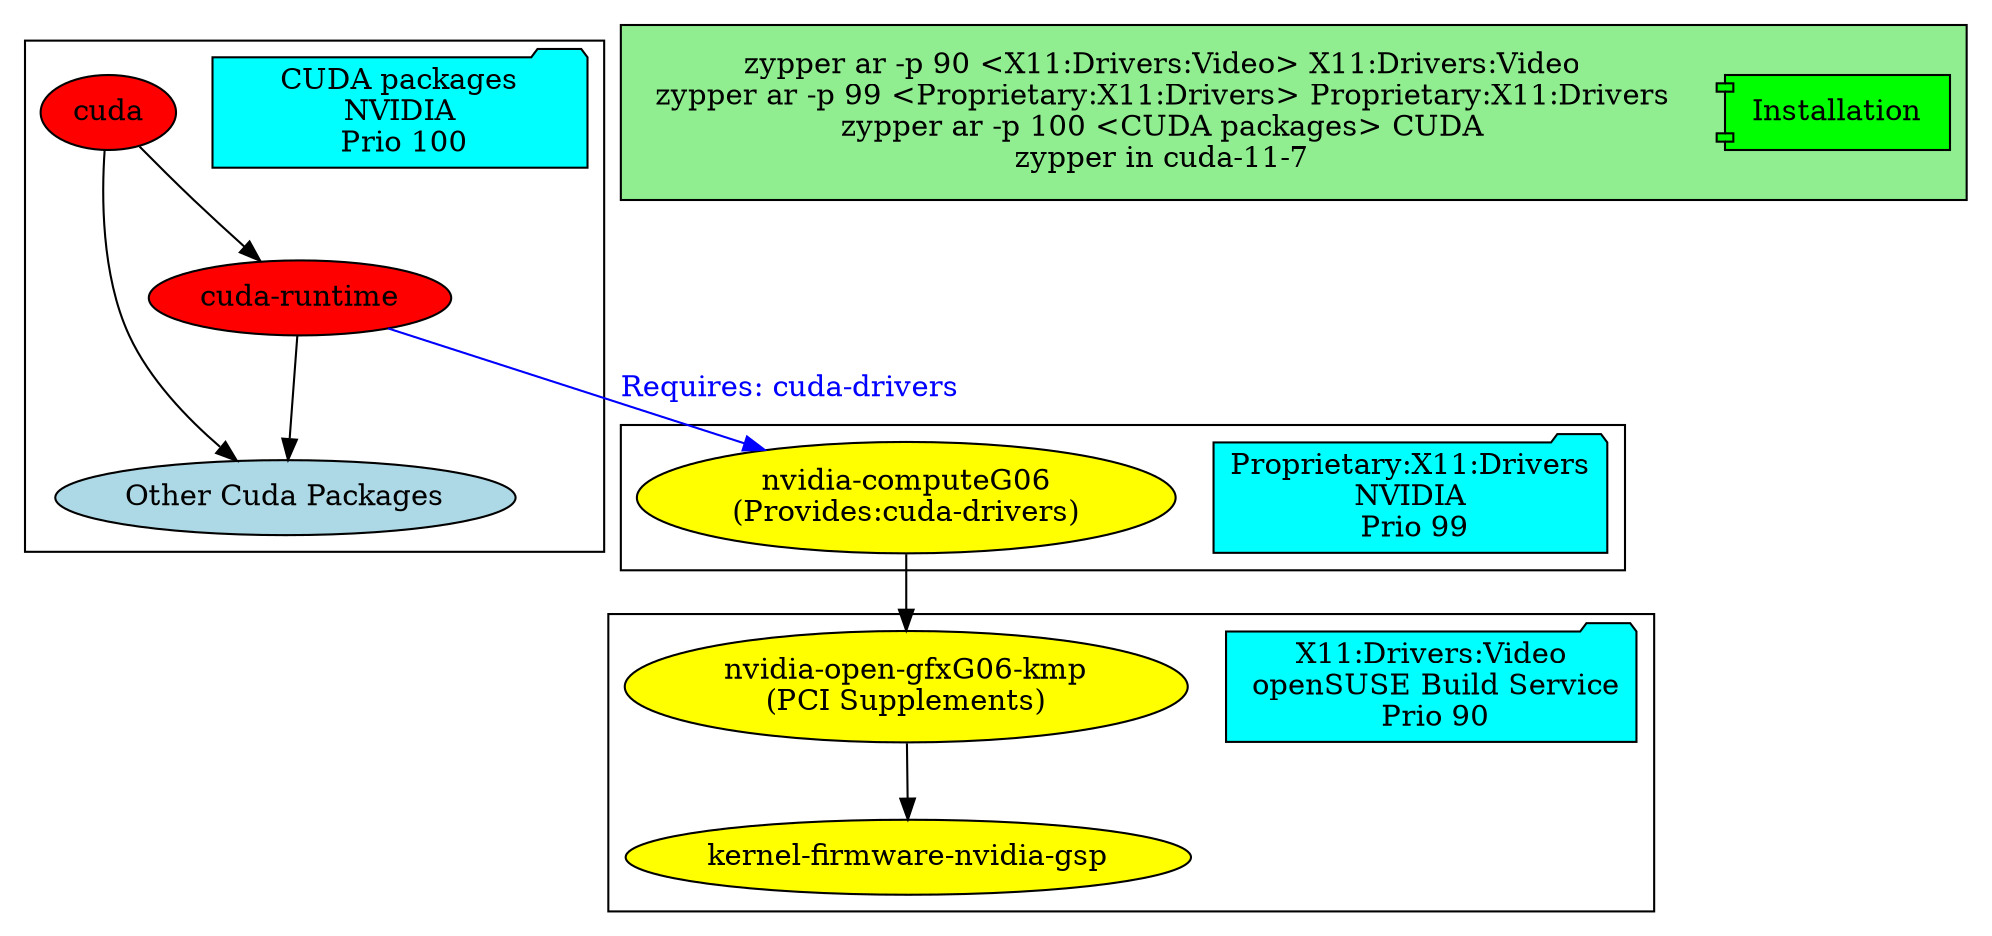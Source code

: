 digraph {
	subgraph cluster_0 {
		repo_nvidia_cuda[fillcolor=aqua,style=filled,width=2.5,shape=folder,label="CUDA packages\nNVIDIA\n Prio 100"]
		cuda [fillcolor=red,style=filled] 
		cuda_runtime [fillcolor=red,style=filled,label="cuda-runtime"]
		cuda_other_packages[fillcolor=lightblue,style=filled,label="Other Cuda Packages"]
	}
	subgraph cluster_1 {
		repo_nvidia_gfx[fillcolor=aqua,style=filled,width=2.5,shape=folder,label="Proprietary:X11:Drivers\nNVIDIA\n Prio 99"]
		nvidia_computeG06[fillcolor=yellow,style=filled,label="nvidia-computeG06\n(Provides:cuda-drivers)"]
	}
	subgraph cluster_2 {
		repo_obs[fillcolor=aqua,style=filled,width=2.5,shape=folder,label="X11:Drivers:Video\n openSUSE Build Service\n Prio 90"]
		nvidia_open_gfxG06_kmp[fillcolor=yellow,style=filled,label="nvidia-open-gfxG06-kmp\n(PCI Supplements)"]
		kernel_firmware_nvidia_gsp[fillcolor=yellow,style=filled,label="kernel-firmware-nvidia-gsp"]
	}
	subgraph cluster_3 {
		bgcolor="lightgreen"
		repo_install[fillcolor=green,style=filled,width=1.5,shape=component,label="Installation"]
		command1[shape=none,width=7,label="zypper ar -p 90 <X11:Drivers:Video> X11:Drivers:Video\nzypper ar -p 99 <Proprietary:X11:Drivers> Proprietary:X11:Drivers\nzypper ar -p 100 <CUDA packages> CUDA\nzypper in cuda-11-7"]
	}
	cuda -> cuda_runtime
	cuda -> cuda_other_packages
	cuda_runtime -> nvidia_computeG06 [color="blue",fontcolor="blue",label="Requires: cuda-drivers"]
	cuda_runtime -> cuda_other_packages
        nvidia_computeG06 -> nvidia_open_gfxG06_kmp
	nvidia_open_gfxG06_kmp -> kernel_firmware_nvidia_gsp
}
